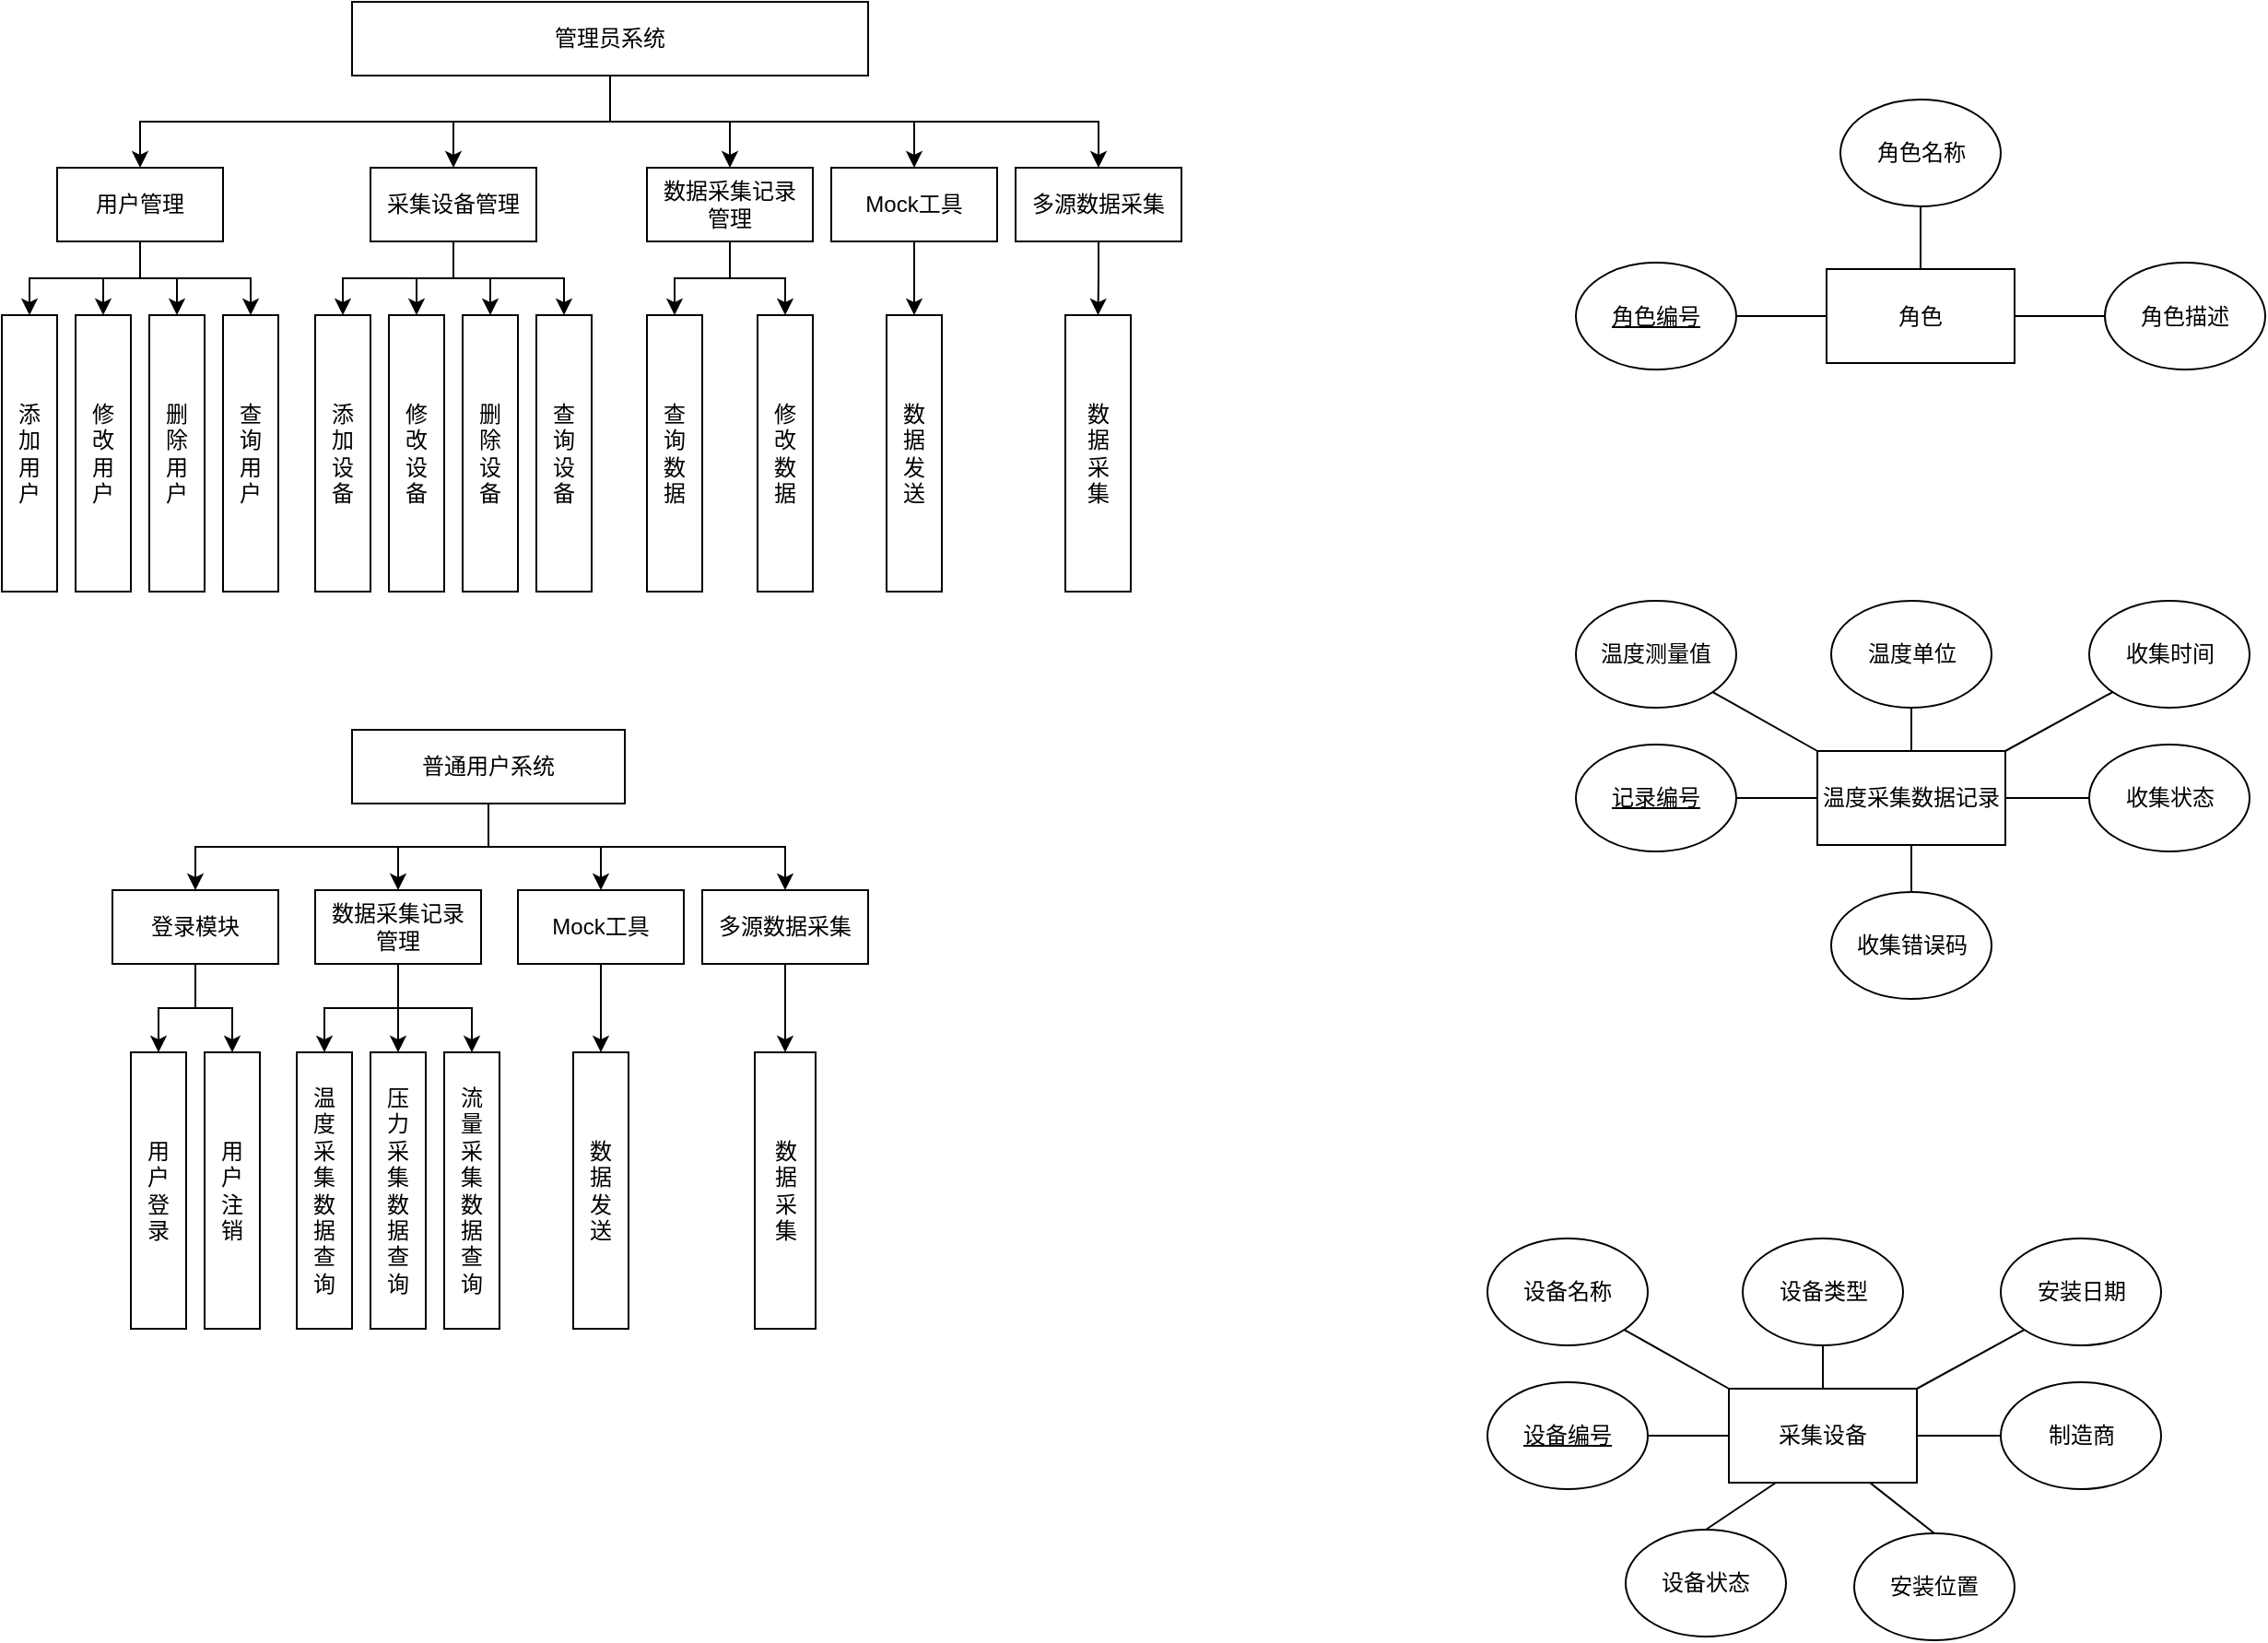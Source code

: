 <mxfile version="26.1.3">
  <diagram name="第 1 页" id="MYwcNr1ugUrhSAHtThHv">
    <mxGraphModel dx="1026" dy="650" grid="0" gridSize="10" guides="1" tooltips="1" connect="1" arrows="1" fold="1" page="1" pageScale="1" pageWidth="827" pageHeight="1169" math="0" shadow="0">
      <root>
        <mxCell id="0" />
        <mxCell id="1" parent="0" />
        <mxCell id="_uf0qR5cUyTxKE8fxkCO-37" style="edgeStyle=orthogonalEdgeStyle;rounded=0;orthogonalLoop=1;jettySize=auto;html=1;exitX=0.5;exitY=1;exitDx=0;exitDy=0;entryX=0.5;entryY=0;entryDx=0;entryDy=0;" parent="1" source="_uf0qR5cUyTxKE8fxkCO-5" target="_uf0qR5cUyTxKE8fxkCO-7" edge="1">
          <mxGeometry relative="1" as="geometry" />
        </mxCell>
        <mxCell id="_uf0qR5cUyTxKE8fxkCO-38" style="edgeStyle=orthogonalEdgeStyle;rounded=0;orthogonalLoop=1;jettySize=auto;html=1;exitX=0.5;exitY=1;exitDx=0;exitDy=0;entryX=0.5;entryY=0;entryDx=0;entryDy=0;" parent="1" source="_uf0qR5cUyTxKE8fxkCO-5" target="_uf0qR5cUyTxKE8fxkCO-21" edge="1">
          <mxGeometry relative="1" as="geometry" />
        </mxCell>
        <mxCell id="_uf0qR5cUyTxKE8fxkCO-39" style="edgeStyle=orthogonalEdgeStyle;rounded=0;orthogonalLoop=1;jettySize=auto;html=1;exitX=0.5;exitY=1;exitDx=0;exitDy=0;" parent="1" source="_uf0qR5cUyTxKE8fxkCO-5" target="_uf0qR5cUyTxKE8fxkCO-11" edge="1">
          <mxGeometry relative="1" as="geometry" />
        </mxCell>
        <mxCell id="_uf0qR5cUyTxKE8fxkCO-40" style="edgeStyle=orthogonalEdgeStyle;rounded=0;orthogonalLoop=1;jettySize=auto;html=1;exitX=0.5;exitY=1;exitDx=0;exitDy=0;" parent="1" source="_uf0qR5cUyTxKE8fxkCO-5" target="_uf0qR5cUyTxKE8fxkCO-9" edge="1">
          <mxGeometry relative="1" as="geometry" />
        </mxCell>
        <mxCell id="_uf0qR5cUyTxKE8fxkCO-41" style="edgeStyle=orthogonalEdgeStyle;rounded=0;orthogonalLoop=1;jettySize=auto;html=1;exitX=0.5;exitY=1;exitDx=0;exitDy=0;entryX=0.5;entryY=0;entryDx=0;entryDy=0;" parent="1" source="_uf0qR5cUyTxKE8fxkCO-5" target="_uf0qR5cUyTxKE8fxkCO-10" edge="1">
          <mxGeometry relative="1" as="geometry" />
        </mxCell>
        <mxCell id="_uf0qR5cUyTxKE8fxkCO-5" value="管理员系统" style="rounded=0;whiteSpace=wrap;html=1;" parent="1" vertex="1">
          <mxGeometry x="230" y="190" width="280" height="40" as="geometry" />
        </mxCell>
        <mxCell id="_uf0qR5cUyTxKE8fxkCO-17" style="edgeStyle=orthogonalEdgeStyle;rounded=0;orthogonalLoop=1;jettySize=auto;html=1;exitX=0.5;exitY=1;exitDx=0;exitDy=0;entryX=0.5;entryY=0;entryDx=0;entryDy=0;" parent="1" source="_uf0qR5cUyTxKE8fxkCO-7" target="_uf0qR5cUyTxKE8fxkCO-12" edge="1">
          <mxGeometry relative="1" as="geometry">
            <Array as="points">
              <mxPoint x="115" y="340" />
              <mxPoint x="55" y="340" />
            </Array>
          </mxGeometry>
        </mxCell>
        <mxCell id="_uf0qR5cUyTxKE8fxkCO-18" style="edgeStyle=orthogonalEdgeStyle;rounded=0;orthogonalLoop=1;jettySize=auto;html=1;exitX=0.5;exitY=1;exitDx=0;exitDy=0;entryX=0.5;entryY=0;entryDx=0;entryDy=0;" parent="1" source="_uf0qR5cUyTxKE8fxkCO-7" target="_uf0qR5cUyTxKE8fxkCO-13" edge="1">
          <mxGeometry relative="1" as="geometry" />
        </mxCell>
        <mxCell id="_uf0qR5cUyTxKE8fxkCO-19" style="edgeStyle=orthogonalEdgeStyle;rounded=0;orthogonalLoop=1;jettySize=auto;html=1;exitX=0.5;exitY=1;exitDx=0;exitDy=0;entryX=0.5;entryY=0;entryDx=0;entryDy=0;" parent="1" source="_uf0qR5cUyTxKE8fxkCO-7" target="_uf0qR5cUyTxKE8fxkCO-15" edge="1">
          <mxGeometry relative="1" as="geometry" />
        </mxCell>
        <mxCell id="_uf0qR5cUyTxKE8fxkCO-20" style="edgeStyle=orthogonalEdgeStyle;rounded=0;orthogonalLoop=1;jettySize=auto;html=1;exitX=0.5;exitY=1;exitDx=0;exitDy=0;entryX=0.5;entryY=0;entryDx=0;entryDy=0;" parent="1" source="_uf0qR5cUyTxKE8fxkCO-7" target="_uf0qR5cUyTxKE8fxkCO-16" edge="1">
          <mxGeometry relative="1" as="geometry" />
        </mxCell>
        <mxCell id="_uf0qR5cUyTxKE8fxkCO-7" value="用户管理" style="rounded=0;whiteSpace=wrap;html=1;" parent="1" vertex="1">
          <mxGeometry x="70" y="280" width="90" height="40" as="geometry" />
        </mxCell>
        <mxCell id="_uf0qR5cUyTxKE8fxkCO-32" style="edgeStyle=orthogonalEdgeStyle;rounded=0;orthogonalLoop=1;jettySize=auto;html=1;exitX=0.5;exitY=1;exitDx=0;exitDy=0;entryX=0.5;entryY=0;entryDx=0;entryDy=0;" parent="1" source="_uf0qR5cUyTxKE8fxkCO-9" target="_uf0qR5cUyTxKE8fxkCO-30" edge="1">
          <mxGeometry relative="1" as="geometry" />
        </mxCell>
        <mxCell id="_uf0qR5cUyTxKE8fxkCO-9" value="Mock工具" style="rounded=0;whiteSpace=wrap;html=1;" parent="1" vertex="1">
          <mxGeometry x="490" y="280" width="90" height="40" as="geometry" />
        </mxCell>
        <mxCell id="_uf0qR5cUyTxKE8fxkCO-33" style="edgeStyle=orthogonalEdgeStyle;rounded=0;orthogonalLoop=1;jettySize=auto;html=1;exitX=0.5;exitY=1;exitDx=0;exitDy=0;entryX=0.5;entryY=0;entryDx=0;entryDy=0;" parent="1" source="_uf0qR5cUyTxKE8fxkCO-10" target="_uf0qR5cUyTxKE8fxkCO-31" edge="1">
          <mxGeometry relative="1" as="geometry" />
        </mxCell>
        <mxCell id="_uf0qR5cUyTxKE8fxkCO-10" value="多源数据采集" style="rounded=0;whiteSpace=wrap;html=1;" parent="1" vertex="1">
          <mxGeometry x="590" y="280" width="90" height="40" as="geometry" />
        </mxCell>
        <mxCell id="_uf0qR5cUyTxKE8fxkCO-82" style="edgeStyle=orthogonalEdgeStyle;rounded=0;orthogonalLoop=1;jettySize=auto;html=1;exitX=0.5;exitY=1;exitDx=0;exitDy=0;" parent="1" source="_uf0qR5cUyTxKE8fxkCO-11" target="_uf0qR5cUyTxKE8fxkCO-35" edge="1">
          <mxGeometry relative="1" as="geometry" />
        </mxCell>
        <mxCell id="_uf0qR5cUyTxKE8fxkCO-83" style="edgeStyle=orthogonalEdgeStyle;rounded=0;orthogonalLoop=1;jettySize=auto;html=1;exitX=0.5;exitY=1;exitDx=0;exitDy=0;" parent="1" source="_uf0qR5cUyTxKE8fxkCO-11" target="_uf0qR5cUyTxKE8fxkCO-36" edge="1">
          <mxGeometry relative="1" as="geometry" />
        </mxCell>
        <mxCell id="_uf0qR5cUyTxKE8fxkCO-11" value="数据采集&lt;span style=&quot;background-color: transparent; color: light-dark(rgb(0, 0, 0), rgb(255, 255, 255));&quot;&gt;记录&lt;/span&gt;&lt;div&gt;&lt;span style=&quot;background-color: transparent; color: light-dark(rgb(0, 0, 0), rgb(255, 255, 255));&quot;&gt;管理&lt;/span&gt;&lt;/div&gt;" style="rounded=0;whiteSpace=wrap;html=1;" parent="1" vertex="1">
          <mxGeometry x="390" y="280" width="90" height="40" as="geometry" />
        </mxCell>
        <mxCell id="_uf0qR5cUyTxKE8fxkCO-12" value="添&lt;div&gt;加&lt;/div&gt;&lt;div&gt;用&lt;/div&gt;&lt;div&gt;户&lt;/div&gt;" style="rounded=0;whiteSpace=wrap;html=1;" parent="1" vertex="1">
          <mxGeometry x="40" y="360" width="30" height="150" as="geometry" />
        </mxCell>
        <mxCell id="_uf0qR5cUyTxKE8fxkCO-13" value="修&lt;div&gt;改&lt;/div&gt;&lt;div&gt;用&lt;/div&gt;&lt;div&gt;户&lt;/div&gt;" style="rounded=0;whiteSpace=wrap;html=1;" parent="1" vertex="1">
          <mxGeometry x="80" y="360" width="30" height="150" as="geometry" />
        </mxCell>
        <mxCell id="_uf0qR5cUyTxKE8fxkCO-15" value="删&lt;div&gt;除&lt;/div&gt;&lt;div&gt;用&lt;/div&gt;&lt;div&gt;户&lt;/div&gt;" style="rounded=0;whiteSpace=wrap;html=1;" parent="1" vertex="1">
          <mxGeometry x="120" y="360" width="30" height="150" as="geometry" />
        </mxCell>
        <mxCell id="_uf0qR5cUyTxKE8fxkCO-16" value="查&lt;div&gt;询&lt;/div&gt;&lt;div&gt;用&lt;/div&gt;&lt;div&gt;户&lt;/div&gt;" style="rounded=0;whiteSpace=wrap;html=1;" parent="1" vertex="1">
          <mxGeometry x="160" y="360" width="30" height="150" as="geometry" />
        </mxCell>
        <mxCell id="_uf0qR5cUyTxKE8fxkCO-26" style="edgeStyle=orthogonalEdgeStyle;rounded=0;orthogonalLoop=1;jettySize=auto;html=1;exitX=0.5;exitY=1;exitDx=0;exitDy=0;entryX=0.5;entryY=0;entryDx=0;entryDy=0;" parent="1" source="_uf0qR5cUyTxKE8fxkCO-21" target="_uf0qR5cUyTxKE8fxkCO-22" edge="1">
          <mxGeometry relative="1" as="geometry" />
        </mxCell>
        <mxCell id="_uf0qR5cUyTxKE8fxkCO-27" style="edgeStyle=orthogonalEdgeStyle;rounded=0;orthogonalLoop=1;jettySize=auto;html=1;exitX=0.5;exitY=1;exitDx=0;exitDy=0;entryX=0.5;entryY=0;entryDx=0;entryDy=0;" parent="1" source="_uf0qR5cUyTxKE8fxkCO-21" target="_uf0qR5cUyTxKE8fxkCO-23" edge="1">
          <mxGeometry relative="1" as="geometry" />
        </mxCell>
        <mxCell id="_uf0qR5cUyTxKE8fxkCO-28" style="edgeStyle=orthogonalEdgeStyle;rounded=0;orthogonalLoop=1;jettySize=auto;html=1;exitX=0.5;exitY=1;exitDx=0;exitDy=0;entryX=0.5;entryY=0;entryDx=0;entryDy=0;" parent="1" source="_uf0qR5cUyTxKE8fxkCO-21" target="_uf0qR5cUyTxKE8fxkCO-24" edge="1">
          <mxGeometry relative="1" as="geometry" />
        </mxCell>
        <mxCell id="_uf0qR5cUyTxKE8fxkCO-29" style="edgeStyle=orthogonalEdgeStyle;rounded=0;orthogonalLoop=1;jettySize=auto;html=1;exitX=0.5;exitY=1;exitDx=0;exitDy=0;entryX=0.5;entryY=0;entryDx=0;entryDy=0;" parent="1" source="_uf0qR5cUyTxKE8fxkCO-21" target="_uf0qR5cUyTxKE8fxkCO-25" edge="1">
          <mxGeometry relative="1" as="geometry" />
        </mxCell>
        <mxCell id="_uf0qR5cUyTxKE8fxkCO-21" value="采集设备管理" style="rounded=0;whiteSpace=wrap;html=1;" parent="1" vertex="1">
          <mxGeometry x="240" y="280" width="90" height="40" as="geometry" />
        </mxCell>
        <mxCell id="_uf0qR5cUyTxKE8fxkCO-22" value="添&lt;div&gt;加&lt;/div&gt;&lt;div&gt;设&lt;/div&gt;&lt;div&gt;备&lt;/div&gt;" style="rounded=0;whiteSpace=wrap;html=1;" parent="1" vertex="1">
          <mxGeometry x="210" y="360" width="30" height="150" as="geometry" />
        </mxCell>
        <mxCell id="_uf0qR5cUyTxKE8fxkCO-23" value="修&lt;div&gt;改&lt;div&gt;设&lt;/div&gt;&lt;div&gt;备&lt;/div&gt;&lt;/div&gt;" style="rounded=0;whiteSpace=wrap;html=1;" parent="1" vertex="1">
          <mxGeometry x="250" y="360" width="30" height="150" as="geometry" />
        </mxCell>
        <mxCell id="_uf0qR5cUyTxKE8fxkCO-24" value="删&lt;div&gt;除&lt;/div&gt;&lt;div&gt;设&lt;/div&gt;&lt;div&gt;备&lt;/div&gt;" style="rounded=0;whiteSpace=wrap;html=1;" parent="1" vertex="1">
          <mxGeometry x="290" y="360" width="30" height="150" as="geometry" />
        </mxCell>
        <mxCell id="_uf0qR5cUyTxKE8fxkCO-25" value="查&lt;div&gt;询&lt;/div&gt;&lt;div&gt;设&lt;/div&gt;&lt;div&gt;备&lt;/div&gt;" style="rounded=0;whiteSpace=wrap;html=1;" parent="1" vertex="1">
          <mxGeometry x="330" y="360" width="30" height="150" as="geometry" />
        </mxCell>
        <mxCell id="_uf0qR5cUyTxKE8fxkCO-30" value="数&lt;div&gt;据&lt;/div&gt;&lt;div&gt;发&lt;/div&gt;&lt;div&gt;送&lt;/div&gt;" style="rounded=0;whiteSpace=wrap;html=1;" parent="1" vertex="1">
          <mxGeometry x="520" y="360" width="30" height="150" as="geometry" />
        </mxCell>
        <mxCell id="_uf0qR5cUyTxKE8fxkCO-31" value="数&lt;div&gt;据&lt;/div&gt;&lt;div&gt;采&lt;/div&gt;&lt;div&gt;集&lt;/div&gt;" style="rounded=0;whiteSpace=wrap;html=1;" parent="1" vertex="1">
          <mxGeometry x="617" y="360" width="35.5" height="150" as="geometry" />
        </mxCell>
        <mxCell id="_uf0qR5cUyTxKE8fxkCO-35" value="查&lt;div&gt;询&lt;/div&gt;&lt;div&gt;数&lt;/div&gt;&lt;div&gt;据&lt;/div&gt;" style="rounded=0;whiteSpace=wrap;html=1;" parent="1" vertex="1">
          <mxGeometry x="390" y="360" width="30" height="150" as="geometry" />
        </mxCell>
        <mxCell id="_uf0qR5cUyTxKE8fxkCO-36" value="修&lt;div&gt;改&lt;/div&gt;&lt;div&gt;&lt;div&gt;数&lt;/div&gt;&lt;div&gt;据&lt;/div&gt;&lt;/div&gt;" style="rounded=0;whiteSpace=wrap;html=1;" parent="1" vertex="1">
          <mxGeometry x="450" y="360" width="30" height="150" as="geometry" />
        </mxCell>
        <mxCell id="_uf0qR5cUyTxKE8fxkCO-44" style="edgeStyle=orthogonalEdgeStyle;rounded=0;orthogonalLoop=1;jettySize=auto;html=1;exitX=0.5;exitY=1;exitDx=0;exitDy=0;" parent="1" source="_uf0qR5cUyTxKE8fxkCO-47" target="_uf0qR5cUyTxKE8fxkCO-57" edge="1">
          <mxGeometry relative="1" as="geometry" />
        </mxCell>
        <mxCell id="_uf0qR5cUyTxKE8fxkCO-45" style="edgeStyle=orthogonalEdgeStyle;rounded=0;orthogonalLoop=1;jettySize=auto;html=1;exitX=0.5;exitY=1;exitDx=0;exitDy=0;" parent="1" source="_uf0qR5cUyTxKE8fxkCO-47" target="_uf0qR5cUyTxKE8fxkCO-54" edge="1">
          <mxGeometry relative="1" as="geometry" />
        </mxCell>
        <mxCell id="_uf0qR5cUyTxKE8fxkCO-46" style="edgeStyle=orthogonalEdgeStyle;rounded=0;orthogonalLoop=1;jettySize=auto;html=1;exitX=0.5;exitY=1;exitDx=0;exitDy=0;entryX=0.5;entryY=0;entryDx=0;entryDy=0;" parent="1" source="_uf0qR5cUyTxKE8fxkCO-47" target="_uf0qR5cUyTxKE8fxkCO-56" edge="1">
          <mxGeometry relative="1" as="geometry" />
        </mxCell>
        <mxCell id="_uf0qR5cUyTxKE8fxkCO-94" style="edgeStyle=orthogonalEdgeStyle;rounded=0;orthogonalLoop=1;jettySize=auto;html=1;exitX=0.5;exitY=1;exitDx=0;exitDy=0;entryX=0.5;entryY=0;entryDx=0;entryDy=0;" parent="1" source="_uf0qR5cUyTxKE8fxkCO-47" target="_uf0qR5cUyTxKE8fxkCO-89" edge="1">
          <mxGeometry relative="1" as="geometry" />
        </mxCell>
        <mxCell id="_uf0qR5cUyTxKE8fxkCO-47" value="普通用户系统" style="rounded=0;whiteSpace=wrap;html=1;" parent="1" vertex="1">
          <mxGeometry x="230" y="585" width="148" height="40" as="geometry" />
        </mxCell>
        <mxCell id="_uf0qR5cUyTxKE8fxkCO-53" style="edgeStyle=orthogonalEdgeStyle;rounded=0;orthogonalLoop=1;jettySize=auto;html=1;exitX=0.5;exitY=1;exitDx=0;exitDy=0;entryX=0.5;entryY=0;entryDx=0;entryDy=0;" parent="1" source="_uf0qR5cUyTxKE8fxkCO-54" target="_uf0qR5cUyTxKE8fxkCO-71" edge="1">
          <mxGeometry relative="1" as="geometry" />
        </mxCell>
        <mxCell id="_uf0qR5cUyTxKE8fxkCO-54" value="Mock工具" style="rounded=0;whiteSpace=wrap;html=1;" parent="1" vertex="1">
          <mxGeometry x="320" y="672" width="90" height="40" as="geometry" />
        </mxCell>
        <mxCell id="_uf0qR5cUyTxKE8fxkCO-55" style="edgeStyle=orthogonalEdgeStyle;rounded=0;orthogonalLoop=1;jettySize=auto;html=1;exitX=0.5;exitY=1;exitDx=0;exitDy=0;entryX=0.5;entryY=0;entryDx=0;entryDy=0;" parent="1" source="_uf0qR5cUyTxKE8fxkCO-56" target="_uf0qR5cUyTxKE8fxkCO-72" edge="1">
          <mxGeometry relative="1" as="geometry" />
        </mxCell>
        <mxCell id="_uf0qR5cUyTxKE8fxkCO-56" value="多源数据采集" style="rounded=0;whiteSpace=wrap;html=1;" parent="1" vertex="1">
          <mxGeometry x="420" y="672" width="90" height="40" as="geometry" />
        </mxCell>
        <mxCell id="_uf0qR5cUyTxKE8fxkCO-86" style="edgeStyle=orthogonalEdgeStyle;rounded=0;orthogonalLoop=1;jettySize=auto;html=1;exitX=0.5;exitY=1;exitDx=0;exitDy=0;entryX=0.5;entryY=0;entryDx=0;entryDy=0;" parent="1" source="_uf0qR5cUyTxKE8fxkCO-57" target="_uf0qR5cUyTxKE8fxkCO-73" edge="1">
          <mxGeometry relative="1" as="geometry" />
        </mxCell>
        <mxCell id="_uf0qR5cUyTxKE8fxkCO-87" style="edgeStyle=orthogonalEdgeStyle;rounded=0;orthogonalLoop=1;jettySize=auto;html=1;exitX=0.5;exitY=1;exitDx=0;exitDy=0;entryX=0.5;entryY=0;entryDx=0;entryDy=0;" parent="1" source="_uf0qR5cUyTxKE8fxkCO-57" target="_uf0qR5cUyTxKE8fxkCO-84" edge="1">
          <mxGeometry relative="1" as="geometry" />
        </mxCell>
        <mxCell id="_uf0qR5cUyTxKE8fxkCO-88" style="edgeStyle=orthogonalEdgeStyle;rounded=0;orthogonalLoop=1;jettySize=auto;html=1;exitX=0.5;exitY=1;exitDx=0;exitDy=0;entryX=0.5;entryY=0;entryDx=0;entryDy=0;" parent="1" source="_uf0qR5cUyTxKE8fxkCO-57" target="_uf0qR5cUyTxKE8fxkCO-85" edge="1">
          <mxGeometry relative="1" as="geometry" />
        </mxCell>
        <mxCell id="_uf0qR5cUyTxKE8fxkCO-57" value="数据采集&lt;span style=&quot;background-color: transparent; color: light-dark(rgb(0, 0, 0), rgb(255, 255, 255));&quot;&gt;记录&lt;/span&gt;&lt;div&gt;&lt;span style=&quot;background-color: transparent; color: light-dark(rgb(0, 0, 0), rgb(255, 255, 255));&quot;&gt;管理&lt;/span&gt;&lt;/div&gt;" style="rounded=0;whiteSpace=wrap;html=1;" parent="1" vertex="1">
          <mxGeometry x="210" y="672" width="90" height="40" as="geometry" />
        </mxCell>
        <mxCell id="_uf0qR5cUyTxKE8fxkCO-71" value="数&lt;div&gt;据&lt;/div&gt;&lt;div&gt;发&lt;/div&gt;&lt;div&gt;送&lt;/div&gt;" style="rounded=0;whiteSpace=wrap;html=1;" parent="1" vertex="1">
          <mxGeometry x="350" y="760" width="30" height="150" as="geometry" />
        </mxCell>
        <mxCell id="_uf0qR5cUyTxKE8fxkCO-72" value="数&lt;div&gt;据&lt;/div&gt;&lt;div&gt;采&lt;/div&gt;&lt;div&gt;集&lt;/div&gt;" style="rounded=0;whiteSpace=wrap;html=1;" parent="1" vertex="1">
          <mxGeometry x="448.5" y="760" width="33" height="150" as="geometry" />
        </mxCell>
        <mxCell id="_uf0qR5cUyTxKE8fxkCO-73" value="温&lt;div&gt;度&lt;/div&gt;&lt;div&gt;采&lt;/div&gt;&lt;div&gt;集&lt;/div&gt;&lt;div&gt;数&lt;/div&gt;&lt;div&gt;据&lt;/div&gt;&lt;div&gt;查&lt;/div&gt;&lt;div&gt;询&lt;/div&gt;" style="rounded=0;whiteSpace=wrap;html=1;" parent="1" vertex="1">
          <mxGeometry x="200" y="760" width="30" height="150" as="geometry" />
        </mxCell>
        <mxCell id="_uf0qR5cUyTxKE8fxkCO-84" value="压&lt;div&gt;力&lt;br&gt;&lt;div&gt;采&lt;/div&gt;&lt;div&gt;集&lt;/div&gt;&lt;div&gt;数&lt;/div&gt;&lt;div&gt;据&lt;/div&gt;&lt;div&gt;查&lt;/div&gt;&lt;div&gt;询&lt;/div&gt;&lt;/div&gt;" style="rounded=0;whiteSpace=wrap;html=1;" parent="1" vertex="1">
          <mxGeometry x="240" y="760" width="30" height="150" as="geometry" />
        </mxCell>
        <mxCell id="_uf0qR5cUyTxKE8fxkCO-85" value="流&lt;div&gt;量&lt;br&gt;&lt;div&gt;&lt;div&gt;采&lt;/div&gt;&lt;div&gt;集&lt;/div&gt;&lt;div&gt;数&lt;/div&gt;&lt;div&gt;据&lt;/div&gt;&lt;div&gt;查&lt;/div&gt;&lt;div&gt;询&lt;/div&gt;&lt;/div&gt;&lt;/div&gt;" style="rounded=0;whiteSpace=wrap;html=1;" parent="1" vertex="1">
          <mxGeometry x="280" y="760" width="30" height="150" as="geometry" />
        </mxCell>
        <mxCell id="_uf0qR5cUyTxKE8fxkCO-92" style="edgeStyle=orthogonalEdgeStyle;rounded=0;orthogonalLoop=1;jettySize=auto;html=1;exitX=0.5;exitY=1;exitDx=0;exitDy=0;entryX=0.5;entryY=0;entryDx=0;entryDy=0;" parent="1" source="_uf0qR5cUyTxKE8fxkCO-89" target="_uf0qR5cUyTxKE8fxkCO-90" edge="1">
          <mxGeometry relative="1" as="geometry" />
        </mxCell>
        <mxCell id="_uf0qR5cUyTxKE8fxkCO-93" style="edgeStyle=orthogonalEdgeStyle;rounded=0;orthogonalLoop=1;jettySize=auto;html=1;exitX=0.5;exitY=1;exitDx=0;exitDy=0;entryX=0.5;entryY=0;entryDx=0;entryDy=0;" parent="1" source="_uf0qR5cUyTxKE8fxkCO-89" target="_uf0qR5cUyTxKE8fxkCO-91" edge="1">
          <mxGeometry relative="1" as="geometry" />
        </mxCell>
        <mxCell id="_uf0qR5cUyTxKE8fxkCO-89" value="登录模块" style="rounded=0;whiteSpace=wrap;html=1;" parent="1" vertex="1">
          <mxGeometry x="100" y="672" width="90" height="40" as="geometry" />
        </mxCell>
        <mxCell id="_uf0qR5cUyTxKE8fxkCO-90" value="用&lt;div&gt;户&lt;/div&gt;&lt;div&gt;登&lt;/div&gt;&lt;div&gt;录&lt;/div&gt;" style="rounded=0;whiteSpace=wrap;html=1;fillColor=default;" parent="1" vertex="1">
          <mxGeometry x="110" y="760" width="30" height="150" as="geometry" />
        </mxCell>
        <mxCell id="_uf0qR5cUyTxKE8fxkCO-91" value="用&lt;div&gt;户&lt;/div&gt;&lt;div&gt;注&lt;/div&gt;&lt;div&gt;销&lt;/div&gt;" style="rounded=0;whiteSpace=wrap;html=1;fillColor=default;" parent="1" vertex="1">
          <mxGeometry x="150" y="760" width="30" height="150" as="geometry" />
        </mxCell>
        <mxCell id="K0Fhoypk4YpixcWQolRQ-5" style="edgeStyle=orthogonalEdgeStyle;rounded=0;orthogonalLoop=1;jettySize=auto;html=1;exitX=0;exitY=0.5;exitDx=0;exitDy=0;entryX=1;entryY=0.5;entryDx=0;entryDy=0;endArrow=none;startFill=0;" edge="1" parent="1" source="K0Fhoypk4YpixcWQolRQ-1" target="K0Fhoypk4YpixcWQolRQ-2">
          <mxGeometry relative="1" as="geometry" />
        </mxCell>
        <mxCell id="K0Fhoypk4YpixcWQolRQ-6" style="edgeStyle=orthogonalEdgeStyle;rounded=0;orthogonalLoop=1;jettySize=auto;html=1;exitX=1;exitY=0.5;exitDx=0;exitDy=0;entryX=0;entryY=0.5;entryDx=0;entryDy=0;endArrow=none;startFill=0;" edge="1" parent="1" source="K0Fhoypk4YpixcWQolRQ-1" target="K0Fhoypk4YpixcWQolRQ-4">
          <mxGeometry relative="1" as="geometry" />
        </mxCell>
        <mxCell id="K0Fhoypk4YpixcWQolRQ-7" style="edgeStyle=orthogonalEdgeStyle;rounded=0;orthogonalLoop=1;jettySize=auto;html=1;exitX=0.5;exitY=0;exitDx=0;exitDy=0;entryX=0.5;entryY=1;entryDx=0;entryDy=0;endArrow=none;startFill=0;" edge="1" parent="1" source="K0Fhoypk4YpixcWQolRQ-1" target="K0Fhoypk4YpixcWQolRQ-3">
          <mxGeometry relative="1" as="geometry" />
        </mxCell>
        <mxCell id="K0Fhoypk4YpixcWQolRQ-1" value="角色" style="rounded=0;whiteSpace=wrap;html=1;" vertex="1" parent="1">
          <mxGeometry x="1030" y="335" width="102" height="51" as="geometry" />
        </mxCell>
        <mxCell id="K0Fhoypk4YpixcWQolRQ-2" value="角色编号" style="ellipse;whiteSpace=wrap;html=1;fontStyle=4" vertex="1" parent="1">
          <mxGeometry x="894" y="331.5" width="87" height="58" as="geometry" />
        </mxCell>
        <mxCell id="K0Fhoypk4YpixcWQolRQ-3" value="角色名称" style="ellipse;whiteSpace=wrap;html=1;" vertex="1" parent="1">
          <mxGeometry x="1037.5" y="243" width="87" height="58" as="geometry" />
        </mxCell>
        <mxCell id="K0Fhoypk4YpixcWQolRQ-4" value="角色描述" style="ellipse;whiteSpace=wrap;html=1;" vertex="1" parent="1">
          <mxGeometry x="1181" y="331.5" width="87" height="58" as="geometry" />
        </mxCell>
        <mxCell id="K0Fhoypk4YpixcWQolRQ-17" style="rounded=0;orthogonalLoop=1;jettySize=auto;html=1;exitX=0;exitY=0.5;exitDx=0;exitDy=0;entryX=1;entryY=0.5;entryDx=0;entryDy=0;endArrow=none;startFill=0;" edge="1" parent="1" source="K0Fhoypk4YpixcWQolRQ-9" target="K0Fhoypk4YpixcWQolRQ-10">
          <mxGeometry relative="1" as="geometry" />
        </mxCell>
        <mxCell id="K0Fhoypk4YpixcWQolRQ-18" style="rounded=0;orthogonalLoop=1;jettySize=auto;html=1;exitX=0;exitY=0;exitDx=0;exitDy=0;entryX=1;entryY=1;entryDx=0;entryDy=0;endArrow=none;startFill=0;" edge="1" parent="1" source="K0Fhoypk4YpixcWQolRQ-9" target="K0Fhoypk4YpixcWQolRQ-11">
          <mxGeometry relative="1" as="geometry" />
        </mxCell>
        <mxCell id="K0Fhoypk4YpixcWQolRQ-19" style="rounded=0;orthogonalLoop=1;jettySize=auto;html=1;exitX=0.5;exitY=0;exitDx=0;exitDy=0;entryX=0.5;entryY=1;entryDx=0;entryDy=0;endArrow=none;startFill=0;" edge="1" parent="1" source="K0Fhoypk4YpixcWQolRQ-9" target="K0Fhoypk4YpixcWQolRQ-12">
          <mxGeometry relative="1" as="geometry" />
        </mxCell>
        <mxCell id="K0Fhoypk4YpixcWQolRQ-20" style="rounded=0;orthogonalLoop=1;jettySize=auto;html=1;exitX=1;exitY=0;exitDx=0;exitDy=0;entryX=0;entryY=1;entryDx=0;entryDy=0;endArrow=none;startFill=0;" edge="1" parent="1" source="K0Fhoypk4YpixcWQolRQ-9" target="K0Fhoypk4YpixcWQolRQ-13">
          <mxGeometry relative="1" as="geometry" />
        </mxCell>
        <mxCell id="K0Fhoypk4YpixcWQolRQ-21" style="rounded=0;orthogonalLoop=1;jettySize=auto;html=1;exitX=1;exitY=0.5;exitDx=0;exitDy=0;entryX=0;entryY=0.5;entryDx=0;entryDy=0;endArrow=none;startFill=0;" edge="1" parent="1" source="K0Fhoypk4YpixcWQolRQ-9" target="K0Fhoypk4YpixcWQolRQ-15">
          <mxGeometry relative="1" as="geometry" />
        </mxCell>
        <mxCell id="K0Fhoypk4YpixcWQolRQ-25" style="rounded=0;orthogonalLoop=1;jettySize=auto;html=1;exitX=0.75;exitY=1;exitDx=0;exitDy=0;entryX=0.5;entryY=0;entryDx=0;entryDy=0;endArrow=none;startFill=0;" edge="1" parent="1" source="K0Fhoypk4YpixcWQolRQ-9" target="K0Fhoypk4YpixcWQolRQ-14">
          <mxGeometry relative="1" as="geometry" />
        </mxCell>
        <mxCell id="K0Fhoypk4YpixcWQolRQ-26" style="rounded=0;orthogonalLoop=1;jettySize=auto;html=1;exitX=0.25;exitY=1;exitDx=0;exitDy=0;entryX=0.5;entryY=0;entryDx=0;entryDy=0;endArrow=none;startFill=0;" edge="1" parent="1" source="K0Fhoypk4YpixcWQolRQ-9" target="K0Fhoypk4YpixcWQolRQ-16">
          <mxGeometry relative="1" as="geometry" />
        </mxCell>
        <mxCell id="K0Fhoypk4YpixcWQolRQ-9" value="采集设备" style="rounded=0;whiteSpace=wrap;html=1;" vertex="1" parent="1">
          <mxGeometry x="977" y="942.5" width="102" height="51" as="geometry" />
        </mxCell>
        <mxCell id="K0Fhoypk4YpixcWQolRQ-10" value="设备编号" style="ellipse;whiteSpace=wrap;html=1;fontStyle=4" vertex="1" parent="1">
          <mxGeometry x="846" y="939" width="87" height="58" as="geometry" />
        </mxCell>
        <mxCell id="K0Fhoypk4YpixcWQolRQ-11" value="设备名称" style="ellipse;whiteSpace=wrap;html=1;" vertex="1" parent="1">
          <mxGeometry x="846" y="861" width="87" height="58" as="geometry" />
        </mxCell>
        <mxCell id="K0Fhoypk4YpixcWQolRQ-12" value="设备类型" style="ellipse;whiteSpace=wrap;html=1;" vertex="1" parent="1">
          <mxGeometry x="984.5" y="861" width="87" height="58" as="geometry" />
        </mxCell>
        <mxCell id="K0Fhoypk4YpixcWQolRQ-13" value="安装日期" style="ellipse;whiteSpace=wrap;html=1;" vertex="1" parent="1">
          <mxGeometry x="1124.5" y="861" width="87" height="58" as="geometry" />
        </mxCell>
        <mxCell id="K0Fhoypk4YpixcWQolRQ-14" value="安装位置" style="ellipse;whiteSpace=wrap;html=1;" vertex="1" parent="1">
          <mxGeometry x="1045" y="1021" width="87" height="58" as="geometry" />
        </mxCell>
        <mxCell id="K0Fhoypk4YpixcWQolRQ-15" value="制造商" style="ellipse;whiteSpace=wrap;html=1;" vertex="1" parent="1">
          <mxGeometry x="1124.5" y="939" width="87" height="58" as="geometry" />
        </mxCell>
        <mxCell id="K0Fhoypk4YpixcWQolRQ-16" value="设备状态" style="ellipse;whiteSpace=wrap;html=1;" vertex="1" parent="1">
          <mxGeometry x="921" y="1019" width="87" height="58" as="geometry" />
        </mxCell>
        <mxCell id="K0Fhoypk4YpixcWQolRQ-27" style="rounded=0;orthogonalLoop=1;jettySize=auto;html=1;exitX=0;exitY=0.5;exitDx=0;exitDy=0;entryX=1;entryY=0.5;entryDx=0;entryDy=0;endArrow=none;startFill=0;" edge="1" parent="1" source="K0Fhoypk4YpixcWQolRQ-34" target="K0Fhoypk4YpixcWQolRQ-35">
          <mxGeometry relative="1" as="geometry" />
        </mxCell>
        <mxCell id="K0Fhoypk4YpixcWQolRQ-28" style="rounded=0;orthogonalLoop=1;jettySize=auto;html=1;exitX=0;exitY=0;exitDx=0;exitDy=0;entryX=1;entryY=1;entryDx=0;entryDy=0;endArrow=none;startFill=0;" edge="1" parent="1" source="K0Fhoypk4YpixcWQolRQ-34" target="K0Fhoypk4YpixcWQolRQ-36">
          <mxGeometry relative="1" as="geometry" />
        </mxCell>
        <mxCell id="K0Fhoypk4YpixcWQolRQ-29" style="rounded=0;orthogonalLoop=1;jettySize=auto;html=1;exitX=0.5;exitY=0;exitDx=0;exitDy=0;entryX=0.5;entryY=1;entryDx=0;entryDy=0;endArrow=none;startFill=0;" edge="1" parent="1" source="K0Fhoypk4YpixcWQolRQ-34" target="K0Fhoypk4YpixcWQolRQ-37">
          <mxGeometry relative="1" as="geometry" />
        </mxCell>
        <mxCell id="K0Fhoypk4YpixcWQolRQ-30" style="rounded=0;orthogonalLoop=1;jettySize=auto;html=1;exitX=1;exitY=0;exitDx=0;exitDy=0;entryX=0;entryY=1;entryDx=0;entryDy=0;endArrow=none;startFill=0;" edge="1" parent="1" source="K0Fhoypk4YpixcWQolRQ-34" target="K0Fhoypk4YpixcWQolRQ-38">
          <mxGeometry relative="1" as="geometry" />
        </mxCell>
        <mxCell id="K0Fhoypk4YpixcWQolRQ-31" style="rounded=0;orthogonalLoop=1;jettySize=auto;html=1;exitX=1;exitY=0.5;exitDx=0;exitDy=0;entryX=0;entryY=0.5;entryDx=0;entryDy=0;endArrow=none;startFill=0;" edge="1" parent="1" source="K0Fhoypk4YpixcWQolRQ-34" target="K0Fhoypk4YpixcWQolRQ-40">
          <mxGeometry relative="1" as="geometry" />
        </mxCell>
        <mxCell id="K0Fhoypk4YpixcWQolRQ-42" style="edgeStyle=orthogonalEdgeStyle;rounded=0;orthogonalLoop=1;jettySize=auto;html=1;exitX=0.5;exitY=1;exitDx=0;exitDy=0;entryX=0.5;entryY=0;entryDx=0;entryDy=0;endArrow=none;startFill=0;" edge="1" parent="1" source="K0Fhoypk4YpixcWQolRQ-34" target="K0Fhoypk4YpixcWQolRQ-39">
          <mxGeometry relative="1" as="geometry" />
        </mxCell>
        <mxCell id="K0Fhoypk4YpixcWQolRQ-34" value="温度采集数据记录" style="rounded=0;whiteSpace=wrap;html=1;" vertex="1" parent="1">
          <mxGeometry x="1025" y="596.5" width="102" height="51" as="geometry" />
        </mxCell>
        <mxCell id="K0Fhoypk4YpixcWQolRQ-35" value="记录编号" style="ellipse;whiteSpace=wrap;html=1;fontStyle=4" vertex="1" parent="1">
          <mxGeometry x="894" y="593" width="87" height="58" as="geometry" />
        </mxCell>
        <mxCell id="K0Fhoypk4YpixcWQolRQ-36" value="温度测量值" style="ellipse;whiteSpace=wrap;html=1;" vertex="1" parent="1">
          <mxGeometry x="894" y="515" width="87" height="58" as="geometry" />
        </mxCell>
        <mxCell id="K0Fhoypk4YpixcWQolRQ-37" value="温度单位" style="ellipse;whiteSpace=wrap;html=1;" vertex="1" parent="1">
          <mxGeometry x="1032.5" y="515" width="87" height="58" as="geometry" />
        </mxCell>
        <mxCell id="K0Fhoypk4YpixcWQolRQ-38" value="收集时间" style="ellipse;whiteSpace=wrap;html=1;" vertex="1" parent="1">
          <mxGeometry x="1172.5" y="515" width="87" height="58" as="geometry" />
        </mxCell>
        <mxCell id="K0Fhoypk4YpixcWQolRQ-39" value="收集错误码" style="ellipse;whiteSpace=wrap;html=1;" vertex="1" parent="1">
          <mxGeometry x="1032.5" y="673" width="87" height="58" as="geometry" />
        </mxCell>
        <mxCell id="K0Fhoypk4YpixcWQolRQ-40" value="收集状态" style="ellipse;whiteSpace=wrap;html=1;" vertex="1" parent="1">
          <mxGeometry x="1172.5" y="593" width="87" height="58" as="geometry" />
        </mxCell>
      </root>
    </mxGraphModel>
  </diagram>
</mxfile>
